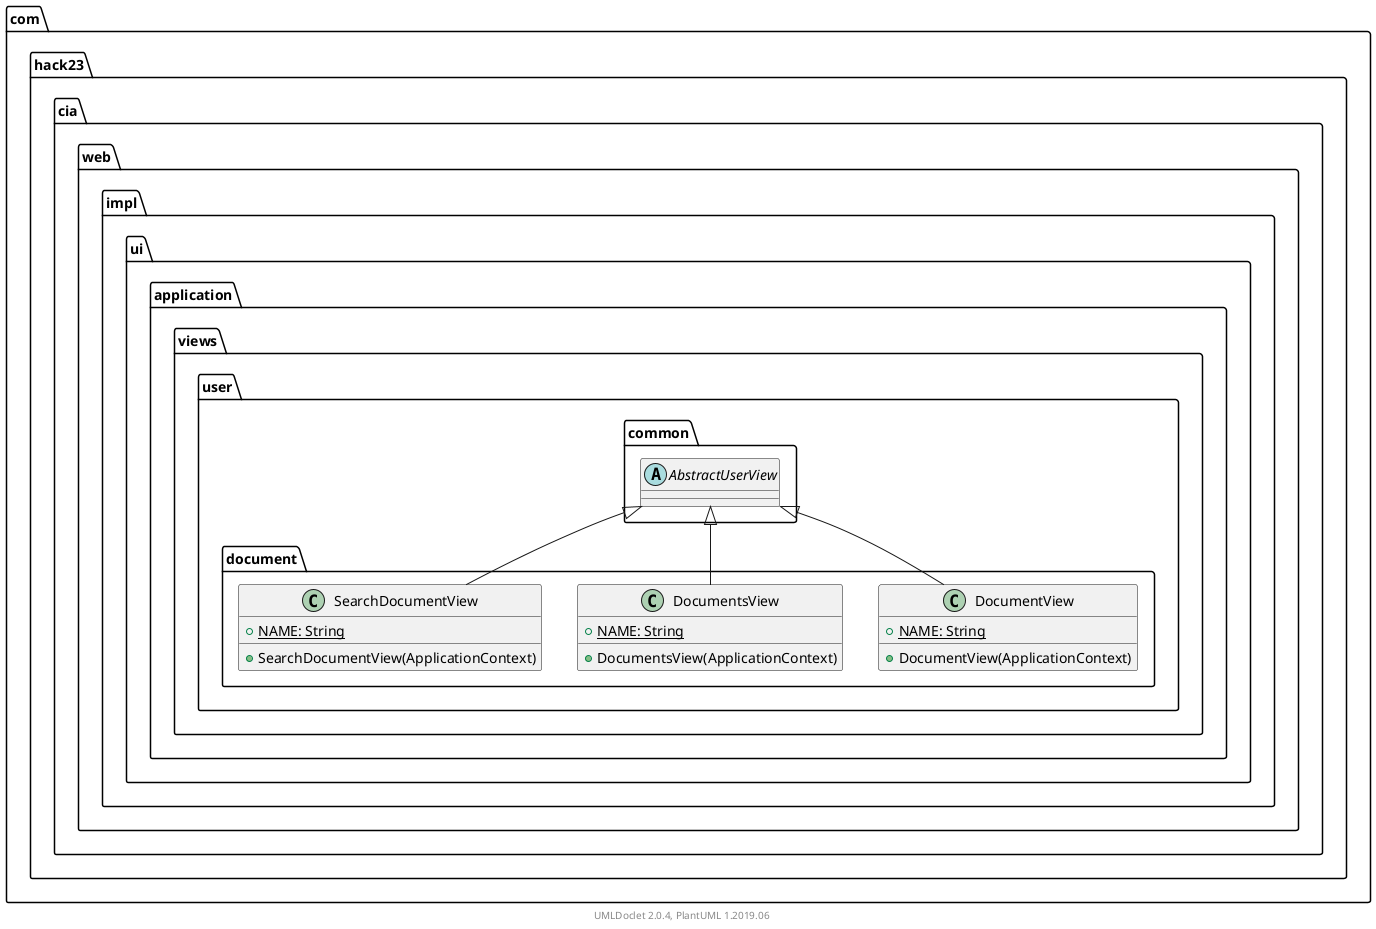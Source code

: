 @startuml
    namespace com.hack23.cia.web.impl.ui.application.views.user.document {

        class DocumentView [[DocumentView.html]] {
            {static} +NAME: String
            +DocumentView(ApplicationContext)
        }

        class DocumentsView [[DocumentsView.html]] {
            {static} +NAME: String
            +DocumentsView(ApplicationContext)
        }

        class SearchDocumentView [[SearchDocumentView.html]] {
            {static} +NAME: String
            +SearchDocumentView(ApplicationContext)
        }

        com.hack23.cia.web.impl.ui.application.views.user.common.AbstractUserView <|-- DocumentView
        com.hack23.cia.web.impl.ui.application.views.user.common.AbstractUserView <|-- DocumentsView
        com.hack23.cia.web.impl.ui.application.views.user.common.AbstractUserView <|-- SearchDocumentView
    }

    namespace com.hack23.cia.web.impl.ui.application.views.user.common {
        abstract class AbstractUserView [[../common/AbstractUserView.html]] {
        }
    }

    center footer UMLDoclet 2.0.4, PlantUML 1.2019.06
@enduml
